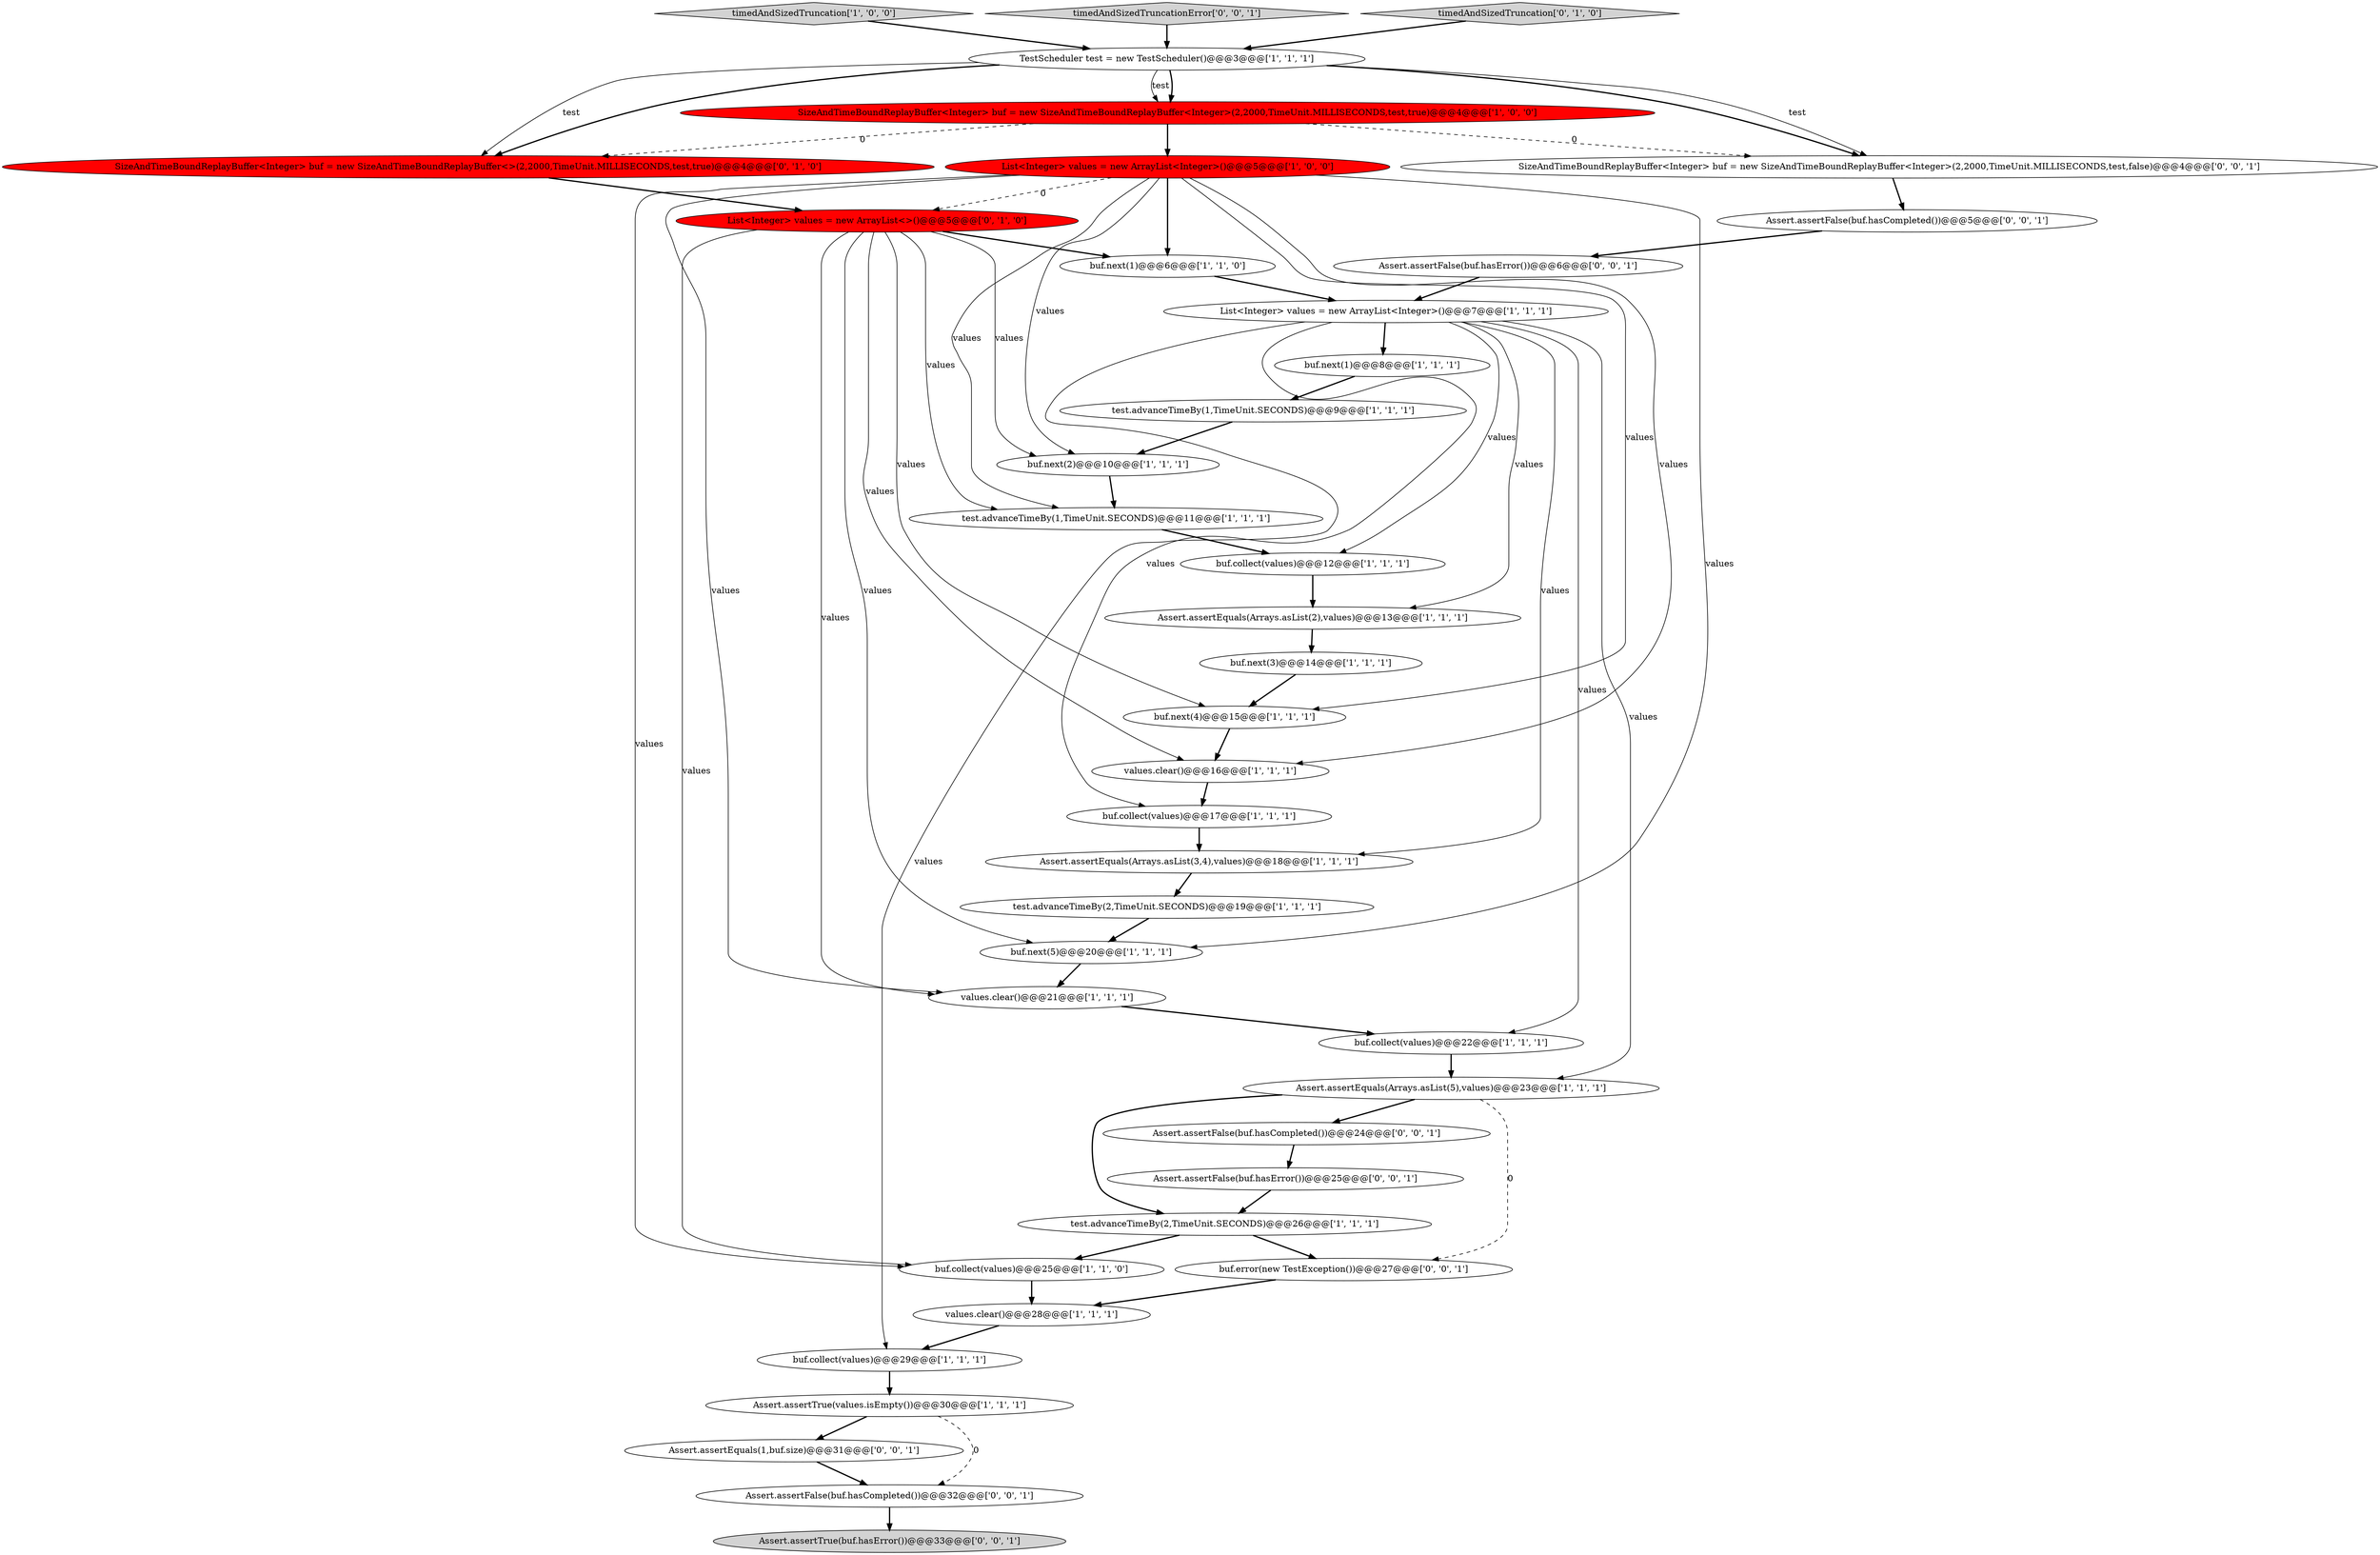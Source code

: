 digraph {
38 [style = filled, label = "Assert.assertFalse(buf.hasError())@@@6@@@['0', '0', '1']", fillcolor = white, shape = ellipse image = "AAA0AAABBB3BBB"];
26 [style = filled, label = "values.clear()@@@28@@@['1', '1', '1']", fillcolor = white, shape = ellipse image = "AAA0AAABBB1BBB"];
34 [style = filled, label = "SizeAndTimeBoundReplayBuffer<Integer> buf = new SizeAndTimeBoundReplayBuffer<Integer>(2,2000,TimeUnit.MILLISECONDS,test,false)@@@4@@@['0', '0', '1']", fillcolor = white, shape = ellipse image = "AAA0AAABBB3BBB"];
31 [style = filled, label = "Assert.assertFalse(buf.hasCompleted())@@@5@@@['0', '0', '1']", fillcolor = white, shape = ellipse image = "AAA0AAABBB3BBB"];
5 [style = filled, label = "Assert.assertEquals(Arrays.asList(3,4),values)@@@18@@@['1', '1', '1']", fillcolor = white, shape = ellipse image = "AAA0AAABBB1BBB"];
2 [style = filled, label = "Assert.assertEquals(Arrays.asList(2),values)@@@13@@@['1', '1', '1']", fillcolor = white, shape = ellipse image = "AAA0AAABBB1BBB"];
22 [style = filled, label = "timedAndSizedTruncation['1', '0', '0']", fillcolor = lightgray, shape = diamond image = "AAA0AAABBB1BBB"];
20 [style = filled, label = "Assert.assertEquals(Arrays.asList(5),values)@@@23@@@['1', '1', '1']", fillcolor = white, shape = ellipse image = "AAA0AAABBB1BBB"];
32 [style = filled, label = "Assert.assertFalse(buf.hasCompleted())@@@32@@@['0', '0', '1']", fillcolor = white, shape = ellipse image = "AAA0AAABBB3BBB"];
13 [style = filled, label = "values.clear()@@@16@@@['1', '1', '1']", fillcolor = white, shape = ellipse image = "AAA0AAABBB1BBB"];
11 [style = filled, label = "List<Integer> values = new ArrayList<Integer>()@@@7@@@['1', '1', '1']", fillcolor = white, shape = ellipse image = "AAA0AAABBB1BBB"];
9 [style = filled, label = "test.advanceTimeBy(2,TimeUnit.SECONDS)@@@26@@@['1', '1', '1']", fillcolor = white, shape = ellipse image = "AAA0AAABBB1BBB"];
33 [style = filled, label = "Assert.assertEquals(1,buf.size)@@@31@@@['0', '0', '1']", fillcolor = white, shape = ellipse image = "AAA0AAABBB3BBB"];
35 [style = filled, label = "Assert.assertFalse(buf.hasError())@@@25@@@['0', '0', '1']", fillcolor = white, shape = ellipse image = "AAA0AAABBB3BBB"];
6 [style = filled, label = "buf.collect(values)@@@29@@@['1', '1', '1']", fillcolor = white, shape = ellipse image = "AAA0AAABBB1BBB"];
12 [style = filled, label = "SizeAndTimeBoundReplayBuffer<Integer> buf = new SizeAndTimeBoundReplayBuffer<Integer>(2,2000,TimeUnit.MILLISECONDS,test,true)@@@4@@@['1', '0', '0']", fillcolor = red, shape = ellipse image = "AAA1AAABBB1BBB"];
1 [style = filled, label = "buf.next(4)@@@15@@@['1', '1', '1']", fillcolor = white, shape = ellipse image = "AAA0AAABBB1BBB"];
7 [style = filled, label = "buf.next(3)@@@14@@@['1', '1', '1']", fillcolor = white, shape = ellipse image = "AAA0AAABBB1BBB"];
21 [style = filled, label = "buf.collect(values)@@@25@@@['1', '1', '0']", fillcolor = white, shape = ellipse image = "AAA0AAABBB1BBB"];
24 [style = filled, label = "buf.collect(values)@@@17@@@['1', '1', '1']", fillcolor = white, shape = ellipse image = "AAA0AAABBB1BBB"];
4 [style = filled, label = "values.clear()@@@21@@@['1', '1', '1']", fillcolor = white, shape = ellipse image = "AAA0AAABBB1BBB"];
0 [style = filled, label = "test.advanceTimeBy(1,TimeUnit.SECONDS)@@@9@@@['1', '1', '1']", fillcolor = white, shape = ellipse image = "AAA0AAABBB1BBB"];
30 [style = filled, label = "timedAndSizedTruncationError['0', '0', '1']", fillcolor = lightgray, shape = diamond image = "AAA0AAABBB3BBB"];
25 [style = filled, label = "buf.next(1)@@@8@@@['1', '1', '1']", fillcolor = white, shape = ellipse image = "AAA0AAABBB1BBB"];
3 [style = filled, label = "buf.collect(values)@@@12@@@['1', '1', '1']", fillcolor = white, shape = ellipse image = "AAA0AAABBB1BBB"];
8 [style = filled, label = "buf.next(5)@@@20@@@['1', '1', '1']", fillcolor = white, shape = ellipse image = "AAA0AAABBB1BBB"];
27 [style = filled, label = "timedAndSizedTruncation['0', '1', '0']", fillcolor = lightgray, shape = diamond image = "AAA0AAABBB2BBB"];
37 [style = filled, label = "Assert.assertTrue(buf.hasError())@@@33@@@['0', '0', '1']", fillcolor = lightgray, shape = ellipse image = "AAA0AAABBB3BBB"];
10 [style = filled, label = "buf.collect(values)@@@22@@@['1', '1', '1']", fillcolor = white, shape = ellipse image = "AAA0AAABBB1BBB"];
16 [style = filled, label = "test.advanceTimeBy(1,TimeUnit.SECONDS)@@@11@@@['1', '1', '1']", fillcolor = white, shape = ellipse image = "AAA0AAABBB1BBB"];
28 [style = filled, label = "SizeAndTimeBoundReplayBuffer<Integer> buf = new SizeAndTimeBoundReplayBuffer<>(2,2000,TimeUnit.MILLISECONDS,test,true)@@@4@@@['0', '1', '0']", fillcolor = red, shape = ellipse image = "AAA1AAABBB2BBB"];
17 [style = filled, label = "Assert.assertTrue(values.isEmpty())@@@30@@@['1', '1', '1']", fillcolor = white, shape = ellipse image = "AAA0AAABBB1BBB"];
18 [style = filled, label = "List<Integer> values = new ArrayList<Integer>()@@@5@@@['1', '0', '0']", fillcolor = red, shape = ellipse image = "AAA1AAABBB1BBB"];
15 [style = filled, label = "TestScheduler test = new TestScheduler()@@@3@@@['1', '1', '1']", fillcolor = white, shape = ellipse image = "AAA0AAABBB1BBB"];
29 [style = filled, label = "List<Integer> values = new ArrayList<>()@@@5@@@['0', '1', '0']", fillcolor = red, shape = ellipse image = "AAA1AAABBB2BBB"];
39 [style = filled, label = "Assert.assertFalse(buf.hasCompleted())@@@24@@@['0', '0', '1']", fillcolor = white, shape = ellipse image = "AAA0AAABBB3BBB"];
14 [style = filled, label = "buf.next(2)@@@10@@@['1', '1', '1']", fillcolor = white, shape = ellipse image = "AAA0AAABBB1BBB"];
36 [style = filled, label = "buf.error(new TestException())@@@27@@@['0', '0', '1']", fillcolor = white, shape = ellipse image = "AAA0AAABBB3BBB"];
19 [style = filled, label = "test.advanceTimeBy(2,TimeUnit.SECONDS)@@@19@@@['1', '1', '1']", fillcolor = white, shape = ellipse image = "AAA0AAABBB1BBB"];
23 [style = filled, label = "buf.next(1)@@@6@@@['1', '1', '0']", fillcolor = white, shape = ellipse image = "AAA0AAABBB1BBB"];
25->0 [style = bold, label=""];
14->16 [style = bold, label=""];
18->4 [style = solid, label="values"];
29->16 [style = solid, label="values"];
15->28 [style = solid, label="test"];
16->3 [style = bold, label=""];
11->10 [style = solid, label="values"];
4->10 [style = bold, label=""];
29->4 [style = solid, label="values"];
10->20 [style = bold, label=""];
7->1 [style = bold, label=""];
18->13 [style = solid, label="values"];
13->24 [style = bold, label=""];
22->15 [style = bold, label=""];
18->23 [style = bold, label=""];
15->34 [style = bold, label=""];
18->16 [style = solid, label="values"];
32->37 [style = bold, label=""];
29->14 [style = solid, label="values"];
20->9 [style = bold, label=""];
38->11 [style = bold, label=""];
18->1 [style = solid, label="values"];
15->34 [style = solid, label="test"];
35->9 [style = bold, label=""];
29->8 [style = solid, label="values"];
9->36 [style = bold, label=""];
11->3 [style = solid, label="values"];
28->29 [style = bold, label=""];
34->31 [style = bold, label=""];
17->32 [style = dashed, label="0"];
31->38 [style = bold, label=""];
17->33 [style = bold, label=""];
29->23 [style = bold, label=""];
36->26 [style = bold, label=""];
26->6 [style = bold, label=""];
11->20 [style = solid, label="values"];
11->5 [style = solid, label="values"];
1->13 [style = bold, label=""];
27->15 [style = bold, label=""];
19->8 [style = bold, label=""];
29->13 [style = solid, label="values"];
24->5 [style = bold, label=""];
11->2 [style = solid, label="values"];
5->19 [style = bold, label=""];
21->26 [style = bold, label=""];
0->14 [style = bold, label=""];
11->24 [style = solid, label="values"];
3->2 [style = bold, label=""];
11->6 [style = solid, label="values"];
15->28 [style = bold, label=""];
20->36 [style = dashed, label="0"];
12->28 [style = dashed, label="0"];
29->21 [style = solid, label="values"];
39->35 [style = bold, label=""];
18->29 [style = dashed, label="0"];
18->8 [style = solid, label="values"];
12->18 [style = bold, label=""];
9->21 [style = bold, label=""];
20->39 [style = bold, label=""];
33->32 [style = bold, label=""];
18->14 [style = solid, label="values"];
15->12 [style = bold, label=""];
2->7 [style = bold, label=""];
8->4 [style = bold, label=""];
23->11 [style = bold, label=""];
18->21 [style = solid, label="values"];
6->17 [style = bold, label=""];
12->34 [style = dashed, label="0"];
29->1 [style = solid, label="values"];
11->25 [style = bold, label=""];
30->15 [style = bold, label=""];
15->12 [style = solid, label="test"];
}
